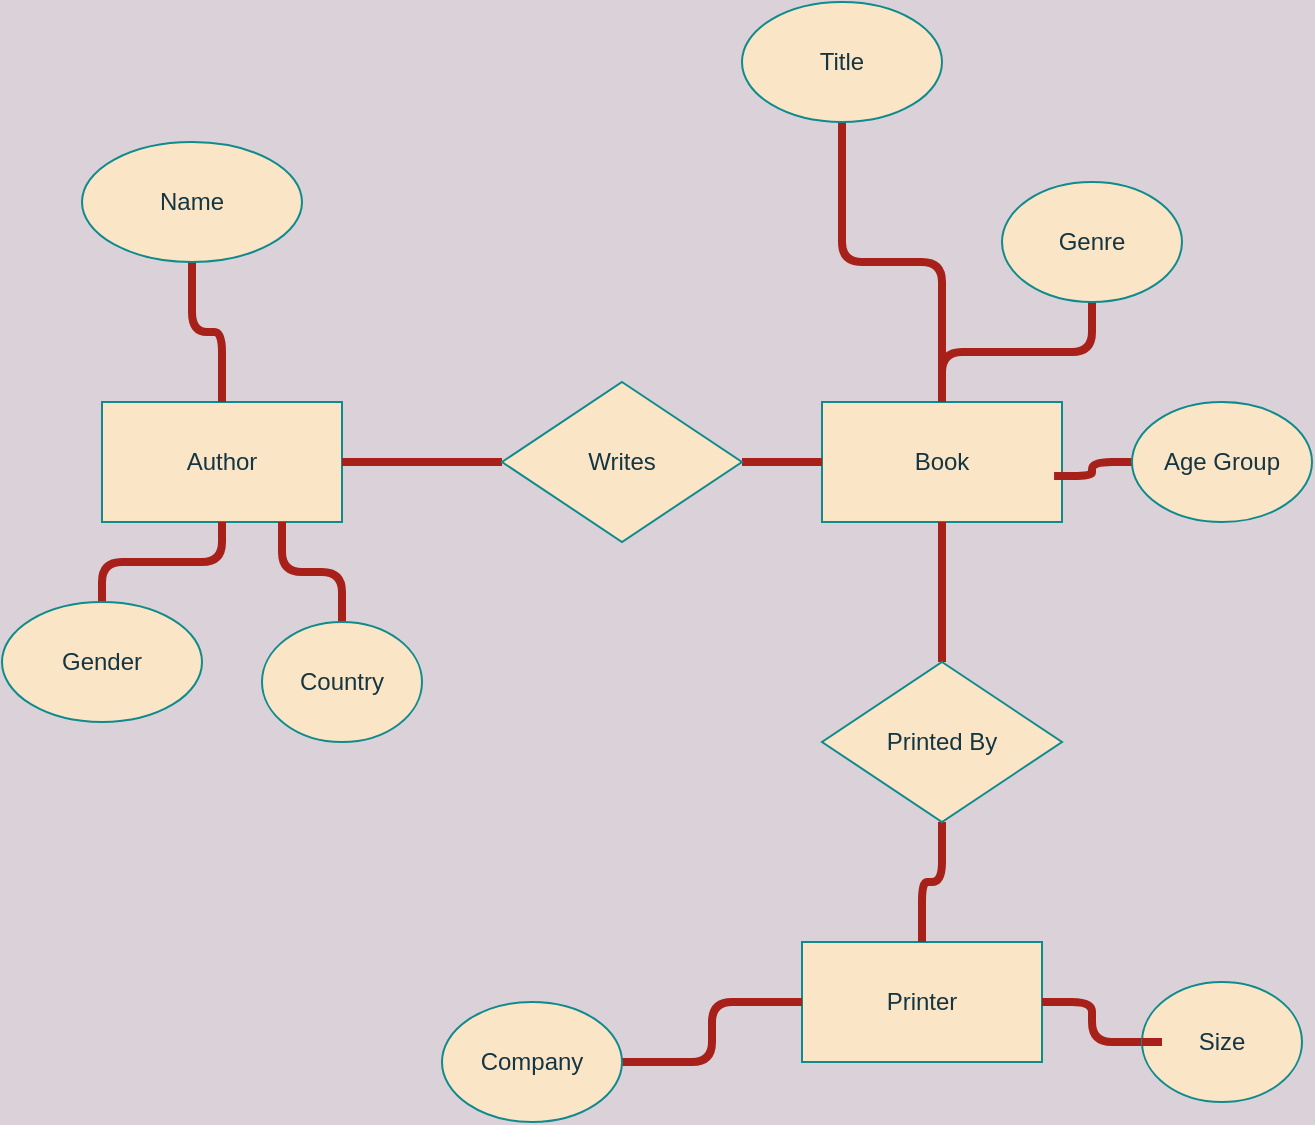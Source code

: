 <mxfile>
    <diagram id="YuWupO1J3wH97JxznJTp" name="Page-1">
        <mxGraphModel dx="652" dy="622" grid="1" gridSize="10" guides="1" tooltips="1" connect="1" arrows="1" fold="1" page="1" pageScale="1" pageWidth="850" pageHeight="1100" background="#DAD2D8" math="0" shadow="0">
            <root>
                <mxCell id="0"/>
                <mxCell id="1" parent="0"/>
                <mxCell id="2" value="Author" style="rounded=0;whiteSpace=wrap;html=1;sketch=0;fontColor=#143642;strokeColor=#0F8B8D;fillColor=#FAE5C7;" vertex="1" parent="1">
                    <mxGeometry x="90" y="240" width="120" height="60" as="geometry"/>
                </mxCell>
                <mxCell id="3" value="Book" style="rounded=0;whiteSpace=wrap;html=1;sketch=0;fontColor=#143642;strokeColor=#0F8B8D;fillColor=#FAE5C7;" vertex="1" parent="1">
                    <mxGeometry x="450" y="240" width="120" height="60" as="geometry"/>
                </mxCell>
                <mxCell id="5" value="" style="edgeStyle=orthogonalEdgeStyle;curved=0;rounded=1;sketch=0;orthogonalLoop=1;jettySize=auto;html=1;fontColor=#143642;strokeColor=#A8201A;fillColor=#FAE5C7;strokeWidth=4;endArrow=none;endFill=0;" edge="1" parent="1" source="4" target="2">
                    <mxGeometry relative="1" as="geometry"/>
                </mxCell>
                <mxCell id="30" value="" style="edgeStyle=orthogonalEdgeStyle;curved=0;rounded=1;sketch=0;orthogonalLoop=1;jettySize=auto;html=1;fontColor=#143642;endArrow=none;endFill=0;strokeColor=#A8201A;strokeWidth=4;fillColor=#FAE5C7;" edge="1" parent="1" source="4" target="3">
                    <mxGeometry relative="1" as="geometry"/>
                </mxCell>
                <mxCell id="4" value="Writes" style="rhombus;whiteSpace=wrap;html=1;rounded=0;sketch=0;fontColor=#143642;strokeColor=#0F8B8D;fillColor=#FAE5C7;" vertex="1" parent="1">
                    <mxGeometry x="290" y="230" width="120" height="80" as="geometry"/>
                </mxCell>
                <mxCell id="8" value="" style="edgeStyle=orthogonalEdgeStyle;curved=0;rounded=1;sketch=0;orthogonalLoop=1;jettySize=auto;html=1;fontColor=#143642;endArrow=none;endFill=0;strokeColor=#A8201A;strokeWidth=4;fillColor=#FAE5C7;" edge="1" parent="1" source="7" target="2">
                    <mxGeometry relative="1" as="geometry"/>
                </mxCell>
                <mxCell id="7" value="Name" style="ellipse;whiteSpace=wrap;html=1;rounded=0;sketch=0;fontColor=#143642;strokeColor=#0F8B8D;fillColor=#FAE5C7;" vertex="1" parent="1">
                    <mxGeometry x="80" y="110" width="110" height="60" as="geometry"/>
                </mxCell>
                <mxCell id="10" value="" style="edgeStyle=orthogonalEdgeStyle;curved=0;rounded=1;sketch=0;orthogonalLoop=1;jettySize=auto;html=1;fontColor=#143642;endArrow=none;endFill=0;strokeColor=#A8201A;strokeWidth=4;fillColor=#FAE5C7;" edge="1" parent="1" source="9" target="2">
                    <mxGeometry relative="1" as="geometry"/>
                </mxCell>
                <mxCell id="9" value="Gender" style="ellipse;whiteSpace=wrap;html=1;rounded=0;sketch=0;fontColor=#143642;strokeColor=#0F8B8D;fillColor=#FAE5C7;" vertex="1" parent="1">
                    <mxGeometry x="40" y="340" width="100" height="60" as="geometry"/>
                </mxCell>
                <mxCell id="12" style="edgeStyle=orthogonalEdgeStyle;curved=0;rounded=1;sketch=0;orthogonalLoop=1;jettySize=auto;html=1;entryX=0.75;entryY=1;entryDx=0;entryDy=0;fontColor=#143642;endArrow=none;endFill=0;strokeColor=#A8201A;strokeWidth=4;fillColor=#FAE5C7;" edge="1" parent="1" source="11" target="2">
                    <mxGeometry relative="1" as="geometry"/>
                </mxCell>
                <mxCell id="11" value="Country" style="ellipse;whiteSpace=wrap;html=1;rounded=0;sketch=0;fontColor=#143642;strokeColor=#0F8B8D;fillColor=#FAE5C7;" vertex="1" parent="1">
                    <mxGeometry x="170" y="350" width="80" height="60" as="geometry"/>
                </mxCell>
                <mxCell id="14" value="" style="edgeStyle=orthogonalEdgeStyle;curved=0;rounded=1;sketch=0;orthogonalLoop=1;jettySize=auto;html=1;fontColor=#143642;endArrow=none;endFill=0;strokeColor=#A8201A;strokeWidth=4;fillColor=#FAE5C7;" edge="1" parent="1" source="13" target="3">
                    <mxGeometry relative="1" as="geometry"/>
                </mxCell>
                <mxCell id="13" value="Title" style="ellipse;whiteSpace=wrap;html=1;rounded=0;sketch=0;fontColor=#143642;strokeColor=#0F8B8D;fillColor=#FAE5C7;" vertex="1" parent="1">
                    <mxGeometry x="410" y="40" width="100" height="60" as="geometry"/>
                </mxCell>
                <mxCell id="16" value="" style="edgeStyle=orthogonalEdgeStyle;curved=0;rounded=1;sketch=0;orthogonalLoop=1;jettySize=auto;html=1;fontColor=#143642;endArrow=none;endFill=0;strokeColor=#A8201A;strokeWidth=4;fillColor=#FAE5C7;" edge="1" parent="1" source="15" target="3">
                    <mxGeometry relative="1" as="geometry"/>
                </mxCell>
                <mxCell id="15" value="Genre" style="ellipse;whiteSpace=wrap;html=1;rounded=0;sketch=0;fontColor=#143642;strokeColor=#0F8B8D;fillColor=#FAE5C7;" vertex="1" parent="1">
                    <mxGeometry x="540" y="130" width="90" height="60" as="geometry"/>
                </mxCell>
                <mxCell id="18" style="edgeStyle=orthogonalEdgeStyle;curved=0;rounded=1;sketch=0;orthogonalLoop=1;jettySize=auto;html=1;entryX=0.967;entryY=0.617;entryDx=0;entryDy=0;fontColor=#143642;endArrow=none;endFill=0;strokeColor=#A8201A;strokeWidth=4;fillColor=#FAE5C7;entryPerimeter=0;" edge="1" parent="1" source="17" target="3">
                    <mxGeometry relative="1" as="geometry"/>
                </mxCell>
                <mxCell id="17" value="Age Group" style="ellipse;whiteSpace=wrap;html=1;rounded=0;sketch=0;fontColor=#143642;strokeColor=#0F8B8D;fillColor=#FAE5C7;" vertex="1" parent="1">
                    <mxGeometry x="605" y="240" width="90" height="60" as="geometry"/>
                </mxCell>
                <mxCell id="20" value="Printer" style="rounded=0;whiteSpace=wrap;html=1;sketch=0;fontColor=#143642;strokeColor=#0F8B8D;fillColor=#FAE5C7;" vertex="1" parent="1">
                    <mxGeometry x="440" y="510" width="120" height="60" as="geometry"/>
                </mxCell>
                <mxCell id="23" value="" style="edgeStyle=orthogonalEdgeStyle;curved=0;rounded=1;sketch=0;orthogonalLoop=1;jettySize=auto;html=1;fontColor=#143642;endArrow=none;endFill=0;strokeColor=#A8201A;strokeWidth=4;fillColor=#FAE5C7;" edge="1" parent="1" source="22" target="3">
                    <mxGeometry relative="1" as="geometry"/>
                </mxCell>
                <mxCell id="24" value="" style="edgeStyle=orthogonalEdgeStyle;curved=0;rounded=1;sketch=0;orthogonalLoop=1;jettySize=auto;html=1;fontColor=#143642;endArrow=none;endFill=0;strokeColor=#A8201A;strokeWidth=4;fillColor=#FAE5C7;" edge="1" parent="1" source="22" target="20">
                    <mxGeometry relative="1" as="geometry"/>
                </mxCell>
                <mxCell id="22" value="Printed By" style="rhombus;whiteSpace=wrap;html=1;rounded=0;sketch=0;fontColor=#143642;strokeColor=#0F8B8D;fillColor=#FAE5C7;" vertex="1" parent="1">
                    <mxGeometry x="450" y="370" width="120" height="80" as="geometry"/>
                </mxCell>
                <mxCell id="26" value="" style="edgeStyle=orthogonalEdgeStyle;curved=0;rounded=1;sketch=0;orthogonalLoop=1;jettySize=auto;html=1;fontColor=#143642;endArrow=none;endFill=0;strokeColor=#A8201A;strokeWidth=4;fillColor=#FAE5C7;" edge="1" parent="1" source="25" target="20">
                    <mxGeometry relative="1" as="geometry"/>
                </mxCell>
                <mxCell id="25" value="Company" style="ellipse;whiteSpace=wrap;html=1;rounded=0;sketch=0;fontColor=#143642;strokeColor=#0F8B8D;fillColor=#FAE5C7;" vertex="1" parent="1">
                    <mxGeometry x="260" y="540" width="90" height="60" as="geometry"/>
                </mxCell>
                <mxCell id="29" value="" style="edgeStyle=orthogonalEdgeStyle;curved=0;rounded=1;sketch=0;orthogonalLoop=1;jettySize=auto;html=1;fontColor=#143642;endArrow=none;endFill=0;strokeColor=#A8201A;strokeWidth=4;fillColor=#FAE5C7;" edge="1" parent="1" source="27" target="20">
                    <mxGeometry relative="1" as="geometry"/>
                </mxCell>
                <mxCell id="27" value="Size" style="ellipse;whiteSpace=wrap;html=1;rounded=0;sketch=0;fontColor=#143642;strokeColor=#0F8B8D;fillColor=#FAE5C7;" vertex="1" parent="1">
                    <mxGeometry x="610" y="530" width="80" height="60" as="geometry"/>
                </mxCell>
                <mxCell id="28" style="edgeStyle=orthogonalEdgeStyle;curved=0;rounded=1;sketch=0;orthogonalLoop=1;jettySize=auto;html=1;exitX=0;exitY=0.5;exitDx=0;exitDy=0;entryX=0.125;entryY=0.5;entryDx=0;entryDy=0;entryPerimeter=0;fontColor=#143642;endArrow=none;endFill=0;strokeColor=#A8201A;strokeWidth=4;fillColor=#FAE5C7;" edge="1" parent="1" source="27" target="27">
                    <mxGeometry relative="1" as="geometry"/>
                </mxCell>
            </root>
        </mxGraphModel>
    </diagram>
</mxfile>